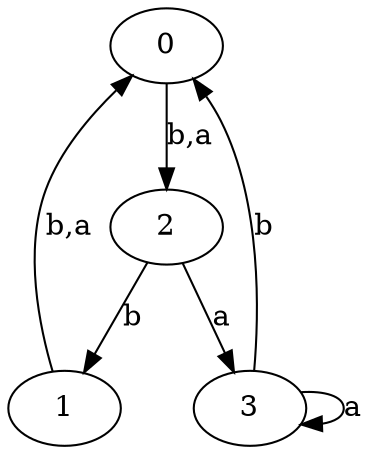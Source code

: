 digraph {
 ranksep=0.5;
 d2tdocpreamble = "\usetikzlibrary{automata}";
 d2tfigpreamble = "\tikzstyle{every state}= [ draw=blue!50,very thick,fill=blue!20]  \tikzstyle{auto}= [fill=white]";
 node [style="state"];
 edge [lblstyle="auto",topath="bend right", len=4  ]
  "0" [label="0",];
  "1" [label="1",];
  "2" [label="2",style = "state, initial"];
  "3" [label="3",style = "state, accepting"];
  "0" -> "2" [label="b,a"];
  "1" -> "0" [label="b,a"];
  "2" -> "1" [label="b"];
  "2" -> "3" [label="a"];
  "3" -> "0" [label="b"];
  "3" -> "3" [label="a",topath="loop above"];
}